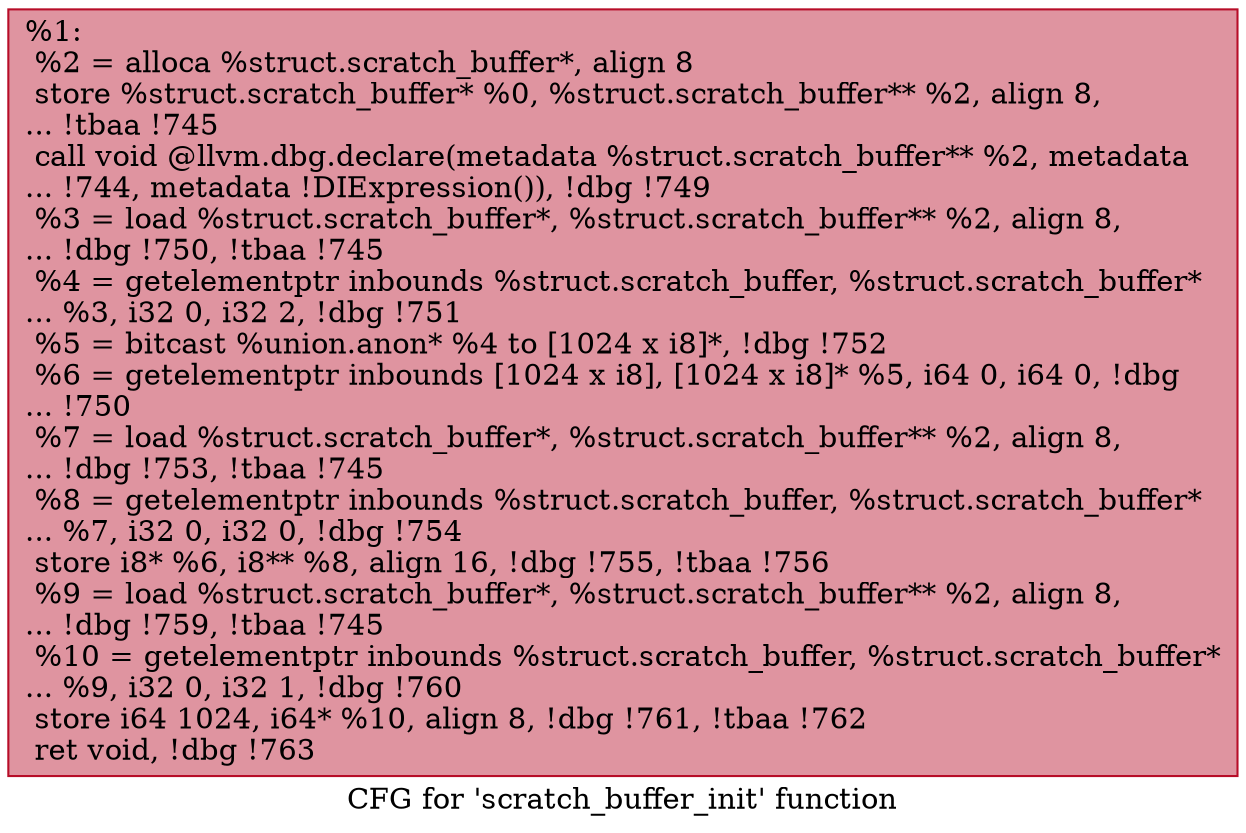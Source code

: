 digraph "CFG for 'scratch_buffer_init' function" {
	label="CFG for 'scratch_buffer_init' function";

	Node0x1896b70 [shape=record,color="#b70d28ff", style=filled, fillcolor="#b70d2870",label="{%1:\l  %2 = alloca %struct.scratch_buffer*, align 8\l  store %struct.scratch_buffer* %0, %struct.scratch_buffer** %2, align 8,\l... !tbaa !745\l  call void @llvm.dbg.declare(metadata %struct.scratch_buffer** %2, metadata\l... !744, metadata !DIExpression()), !dbg !749\l  %3 = load %struct.scratch_buffer*, %struct.scratch_buffer** %2, align 8,\l... !dbg !750, !tbaa !745\l  %4 = getelementptr inbounds %struct.scratch_buffer, %struct.scratch_buffer*\l... %3, i32 0, i32 2, !dbg !751\l  %5 = bitcast %union.anon* %4 to [1024 x i8]*, !dbg !752\l  %6 = getelementptr inbounds [1024 x i8], [1024 x i8]* %5, i64 0, i64 0, !dbg\l... !750\l  %7 = load %struct.scratch_buffer*, %struct.scratch_buffer** %2, align 8,\l... !dbg !753, !tbaa !745\l  %8 = getelementptr inbounds %struct.scratch_buffer, %struct.scratch_buffer*\l... %7, i32 0, i32 0, !dbg !754\l  store i8* %6, i8** %8, align 16, !dbg !755, !tbaa !756\l  %9 = load %struct.scratch_buffer*, %struct.scratch_buffer** %2, align 8,\l... !dbg !759, !tbaa !745\l  %10 = getelementptr inbounds %struct.scratch_buffer, %struct.scratch_buffer*\l... %9, i32 0, i32 1, !dbg !760\l  store i64 1024, i64* %10, align 8, !dbg !761, !tbaa !762\l  ret void, !dbg !763\l}"];
}
